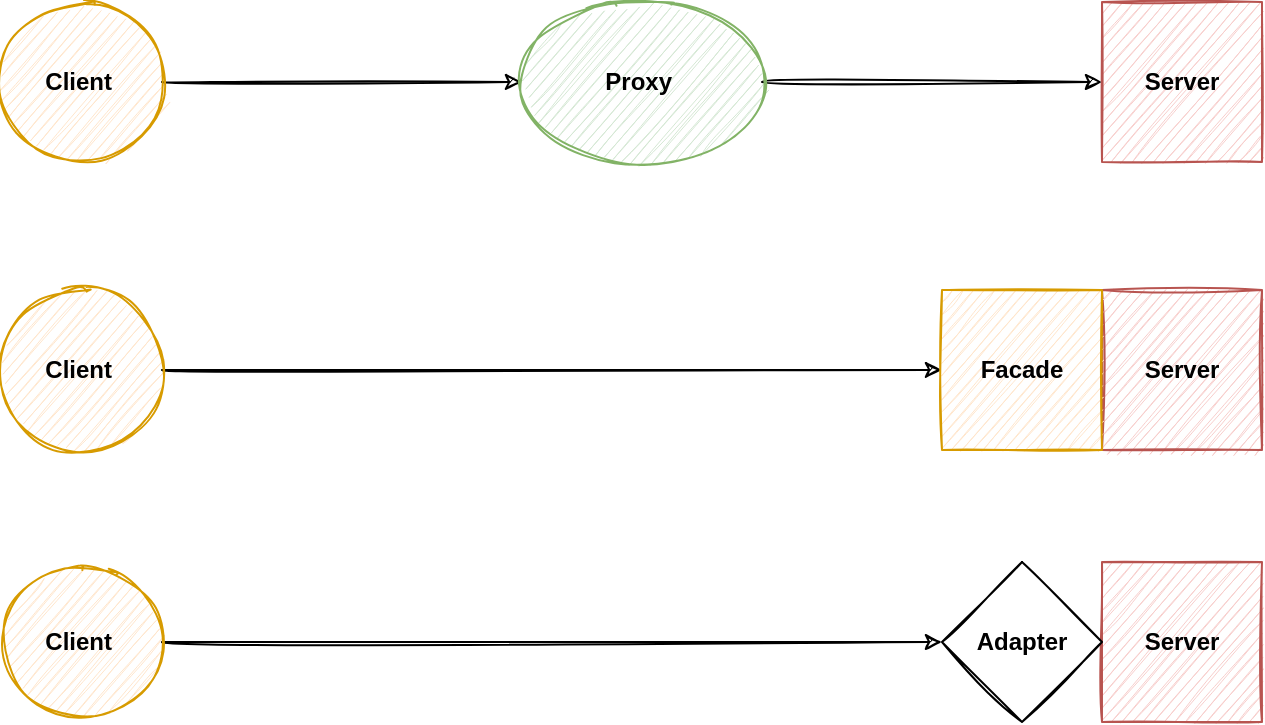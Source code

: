<mxfile version="13.11.0" type="device"><diagram id="Y9TlMCgVzzOb5JD3VZms" name="Page-1"><mxGraphModel dx="1326" dy="899" grid="1" gridSize="10" guides="1" tooltips="1" connect="1" arrows="1" fold="1" page="1" pageScale="1" pageWidth="1169" pageHeight="827" math="0" shadow="0"><root><mxCell id="0"/><mxCell id="1" parent="0"/><mxCell id="jNQ9d4eGCadhShwAS57F-2" value="Server" style="whiteSpace=wrap;html=1;aspect=fixed;fontStyle=1;fillColor=#f8cecc;strokeColor=#b85450;sketch=1;" vertex="1" parent="1"><mxGeometry x="950" y="270" width="80" height="80" as="geometry"/></mxCell><mxCell id="jNQ9d4eGCadhShwAS57F-6" style="edgeStyle=orthogonalEdgeStyle;orthogonalLoop=1;jettySize=auto;html=1;entryX=0;entryY=0.5;entryDx=0;entryDy=0;sketch=1;curved=1;" edge="1" parent="1" source="jNQ9d4eGCadhShwAS57F-3" target="jNQ9d4eGCadhShwAS57F-5"><mxGeometry relative="1" as="geometry"/></mxCell><mxCell id="jNQ9d4eGCadhShwAS57F-3" value="Client&amp;nbsp;" style="ellipse;whiteSpace=wrap;html=1;aspect=fixed;fillColor=#ffe6cc;strokeColor=#d79b00;fontStyle=1;sketch=1;" vertex="1" parent="1"><mxGeometry x="400" y="270" width="80" height="80" as="geometry"/></mxCell><mxCell id="jNQ9d4eGCadhShwAS57F-7" style="edgeStyle=orthogonalEdgeStyle;orthogonalLoop=1;jettySize=auto;html=1;entryX=0;entryY=0.5;entryDx=0;entryDy=0;sketch=1;curved=1;" edge="1" parent="1" source="jNQ9d4eGCadhShwAS57F-5" target="jNQ9d4eGCadhShwAS57F-2"><mxGeometry relative="1" as="geometry"/></mxCell><mxCell id="jNQ9d4eGCadhShwAS57F-5" value="Proxy&amp;nbsp;" style="ellipse;whiteSpace=wrap;html=1;fontStyle=1;fillColor=#d5e8d4;strokeColor=#82b366;sketch=1;" vertex="1" parent="1"><mxGeometry x="660" y="270" width="120" height="80" as="geometry"/></mxCell><mxCell id="jNQ9d4eGCadhShwAS57F-12" style="edgeStyle=orthogonalEdgeStyle;orthogonalLoop=1;jettySize=auto;html=1;entryX=0;entryY=0.5;entryDx=0;entryDy=0;sketch=1;curved=1;" edge="1" parent="1" source="jNQ9d4eGCadhShwAS57F-8" target="jNQ9d4eGCadhShwAS57F-11"><mxGeometry relative="1" as="geometry"/></mxCell><mxCell id="jNQ9d4eGCadhShwAS57F-8" value="Client&amp;nbsp;" style="ellipse;whiteSpace=wrap;html=1;aspect=fixed;fillColor=#ffe6cc;strokeColor=#d79b00;fontStyle=1;sketch=1;" vertex="1" parent="1"><mxGeometry x="400" y="414" width="80" height="80" as="geometry"/></mxCell><mxCell id="jNQ9d4eGCadhShwAS57F-9" value="Server" style="whiteSpace=wrap;html=1;aspect=fixed;fontStyle=1;fillColor=#f8cecc;strokeColor=#b85450;sketch=1;" vertex="1" parent="1"><mxGeometry x="950" y="414" width="80" height="80" as="geometry"/></mxCell><mxCell id="jNQ9d4eGCadhShwAS57F-11" value="Facade" style="whiteSpace=wrap;html=1;aspect=fixed;fontStyle=1;fillColor=#ffe6cc;strokeColor=#d79b00;sketch=1;" vertex="1" parent="1"><mxGeometry x="870" y="414" width="80" height="80" as="geometry"/></mxCell><mxCell id="jNQ9d4eGCadhShwAS57F-16" style="edgeStyle=orthogonalEdgeStyle;orthogonalLoop=1;jettySize=auto;html=1;entryX=0;entryY=0.5;entryDx=0;entryDy=0;sketch=1;curved=1;" edge="1" parent="1" source="jNQ9d4eGCadhShwAS57F-13" target="jNQ9d4eGCadhShwAS57F-15"><mxGeometry relative="1" as="geometry"/></mxCell><mxCell id="jNQ9d4eGCadhShwAS57F-13" value="Client&amp;nbsp;" style="ellipse;whiteSpace=wrap;html=1;aspect=fixed;fillColor=#ffe6cc;strokeColor=#d79b00;fontStyle=1;sketch=1;" vertex="1" parent="1"><mxGeometry x="400" y="550" width="80" height="80" as="geometry"/></mxCell><mxCell id="jNQ9d4eGCadhShwAS57F-14" value="Server" style="whiteSpace=wrap;html=1;aspect=fixed;fontStyle=1;fillColor=#f8cecc;strokeColor=#b85450;sketch=1;" vertex="1" parent="1"><mxGeometry x="950" y="550" width="80" height="80" as="geometry"/></mxCell><mxCell id="jNQ9d4eGCadhShwAS57F-15" value="Adapter" style="rhombus;whiteSpace=wrap;html=1;fontStyle=1;sketch=1;" vertex="1" parent="1"><mxGeometry x="870" y="550" width="80" height="80" as="geometry"/></mxCell></root></mxGraphModel></diagram></mxfile>